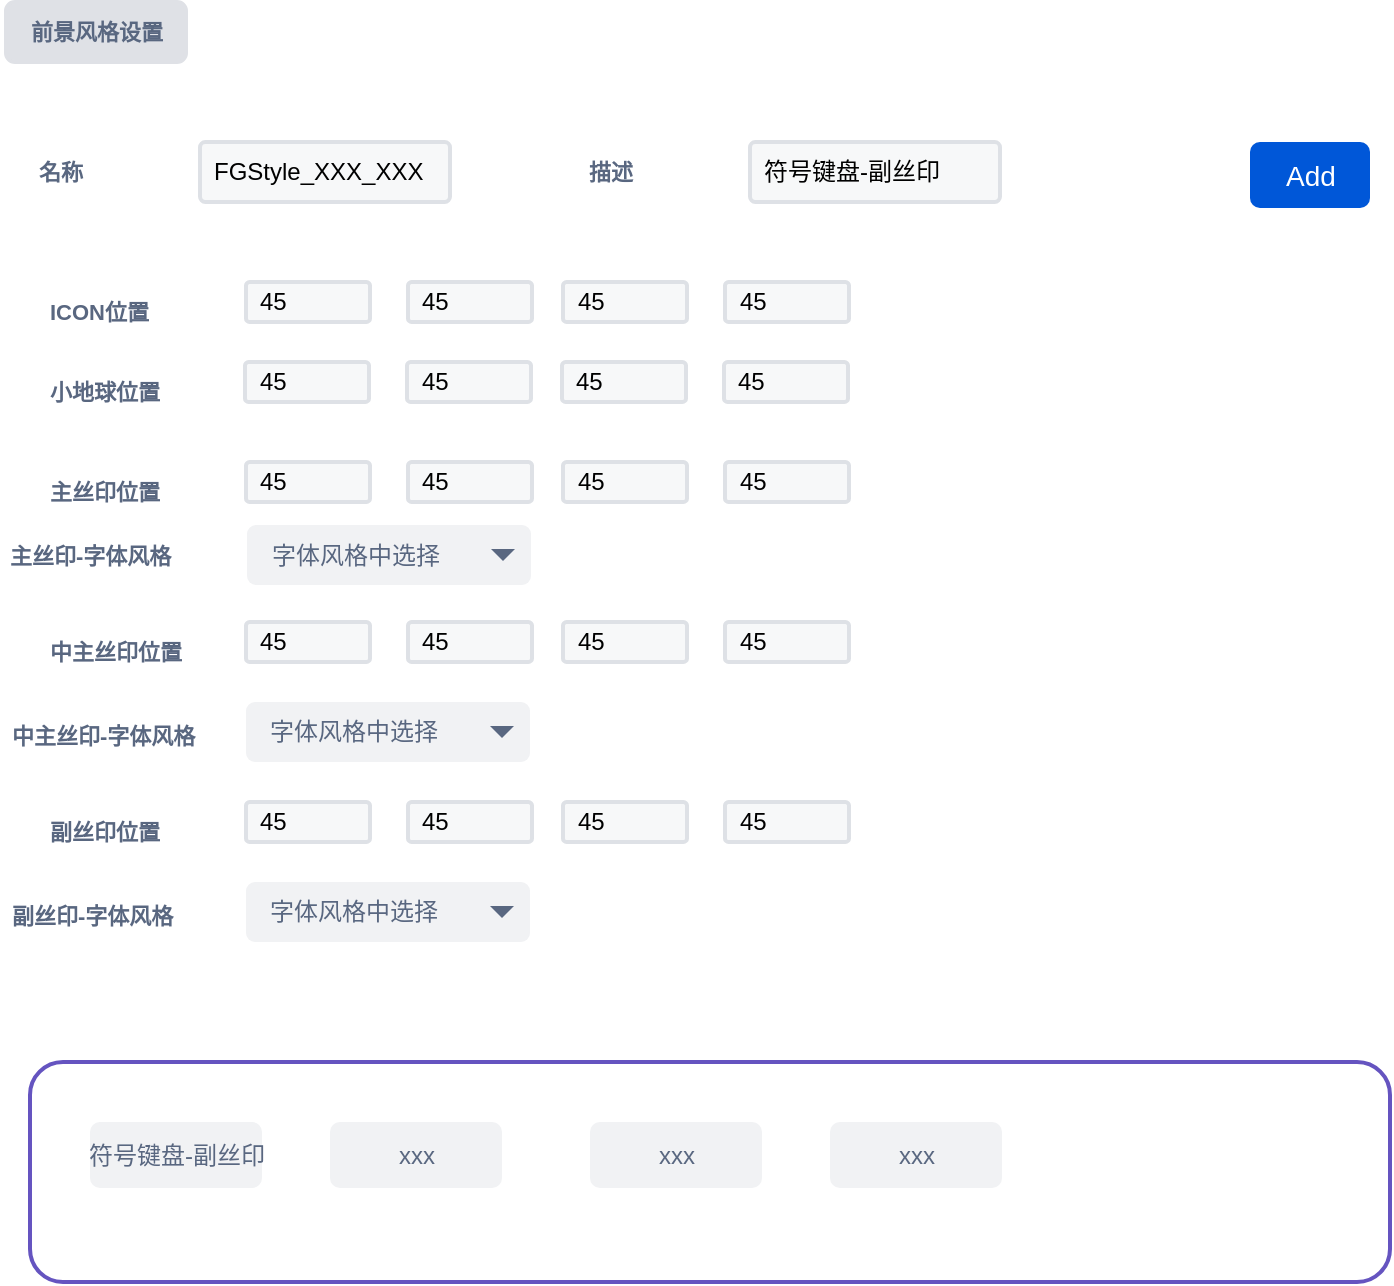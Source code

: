 <mxfile version="12.3.2" type="github" pages="1">
  <diagram id="F2t0CvAlyX9msotLTjHV" name="第 1 页">
    <mxGraphModel dx="1038" dy="572" grid="1" gridSize="10" guides="1" tooltips="1" connect="1" arrows="1" fold="1" page="1" pageScale="1" pageWidth="2339" pageHeight="3300" math="0" shadow="0">
      <root>
        <mxCell id="0"/>
        <mxCell id="1" parent="0"/>
        <mxCell id="jyvKhXXE0eLRTPu1VaxT-2" value="名称" style="fillColor=none;strokeColor=none;html=1;fontSize=11;fontStyle=0;align=center;fontColor=#596780;fontStyle=1;fontSize=11;labelPosition=center;verticalLabelPosition=middle;verticalAlign=middle;" vertex="1" parent="1">
          <mxGeometry x="65" y="155" width="60" height="20" as="geometry"/>
        </mxCell>
        <mxCell id="jyvKhXXE0eLRTPu1VaxT-3" value="FGStyle_XXX_XXX" style="rounded=1;arcSize=9;fillColor=#F7F8F9;align=left;spacingLeft=5;strokeColor=#DEE1E6;html=1;strokeWidth=2;fontSize=12" vertex="1" parent="1">
          <mxGeometry x="165" y="150" width="125" height="30" as="geometry"/>
        </mxCell>
        <mxCell id="jyvKhXXE0eLRTPu1VaxT-10" value="描述" style="fillColor=none;strokeColor=none;html=1;fontSize=11;fontStyle=0;align=center;fontColor=#596780;fontStyle=1;fontSize=11;labelPosition=center;verticalLabelPosition=middle;verticalAlign=middle;" vertex="1" parent="1">
          <mxGeometry x="340" y="155" width="60" height="20" as="geometry"/>
        </mxCell>
        <mxCell id="jyvKhXXE0eLRTPu1VaxT-11" value="符号键盘-副丝印" style="rounded=1;arcSize=9;fillColor=#F7F8F9;align=left;spacingLeft=5;strokeColor=#DEE1E6;html=1;strokeWidth=2;fontSize=12" vertex="1" parent="1">
          <mxGeometry x="440" y="150" width="125" height="30" as="geometry"/>
        </mxCell>
        <mxCell id="jyvKhXXE0eLRTPu1VaxT-16" value="Add" style="rounded=1;fillColor=#0057D8;strokeColor=none;fontColor=#ffffff;align=center;verticalAlign=middle;fontStyle=0;fontSize=14;html=1;shadow=0;dashed=0" vertex="1" parent="1">
          <mxGeometry x="690" y="150" width="60" height="33" as="geometry"/>
        </mxCell>
        <mxCell id="jyvKhXXE0eLRTPu1VaxT-18" value="" style="dashed=0;html=1;rounded=1;strokeColor=#6554C0;fontSize=12;align=center;fontStyle=1;strokeWidth=2;fontColor=#6554C0" vertex="1" parent="1">
          <mxGeometry x="80" y="610" width="680" height="110" as="geometry"/>
        </mxCell>
        <mxCell id="jyvKhXXE0eLRTPu1VaxT-24" value="符号键盘-副丝印" style="rounded=1;fillColor=#F1F2F4;strokeColor=none;html=1;fontColor=#596780;align=center;verticalAlign=middle;fontStyle=0;fontSize=12" vertex="1" parent="1">
          <mxGeometry x="110" y="640" width="86" height="33" as="geometry"/>
        </mxCell>
        <mxCell id="jyvKhXXE0eLRTPu1VaxT-25" value="xxx" style="rounded=1;fillColor=#F1F2F4;strokeColor=none;html=1;fontColor=#596780;align=center;verticalAlign=middle;fontStyle=0;fontSize=12" vertex="1" parent="1">
          <mxGeometry x="480" y="640" width="86" height="33" as="geometry"/>
        </mxCell>
        <mxCell id="jyvKhXXE0eLRTPu1VaxT-26" value="xxx" style="rounded=1;fillColor=#F1F2F4;strokeColor=none;html=1;fontColor=#596780;align=center;verticalAlign=middle;fontStyle=0;fontSize=12" vertex="1" parent="1">
          <mxGeometry x="360" y="640" width="86" height="33" as="geometry"/>
        </mxCell>
        <mxCell id="jyvKhXXE0eLRTPu1VaxT-27" value="xxx" style="rounded=1;fillColor=#F1F2F4;strokeColor=none;html=1;fontColor=#596780;align=center;verticalAlign=middle;fontStyle=0;fontSize=12" vertex="1" parent="1">
          <mxGeometry x="230" y="640" width="86" height="33" as="geometry"/>
        </mxCell>
        <mxCell id="jyvKhXXE0eLRTPu1VaxT-30" value="&lt;span style=&quot;color: rgb(89 , 103 , 128) ; font-size: 11px ; text-align: left&quot;&gt;前景风格设置&lt;/span&gt;" style="dashed=0;html=1;rounded=1;fillColor=#DFE1E6;strokeColor=#DFE1E6;fontSize=12;align=center;fontStyle=1;strokeWidth=2;fontColor=#42526E" vertex="1" parent="1">
          <mxGeometry x="68" y="80" width="90" height="30" as="geometry"/>
        </mxCell>
        <mxCell id="jyvKhXXE0eLRTPu1VaxT-31" value="ICON位置" style="fillColor=none;strokeColor=none;html=1;fontSize=11;fontStyle=0;align=left;fontColor=#596780;fontStyle=1;fontSize=11" vertex="1" parent="1">
          <mxGeometry x="88" y="225" width="60" height="20" as="geometry"/>
        </mxCell>
        <mxCell id="jyvKhXXE0eLRTPu1VaxT-32" value="45" style="rounded=1;arcSize=9;fillColor=#F7F8F9;align=left;spacingLeft=5;strokeColor=#DEE1E6;html=1;strokeWidth=2;fontSize=12" vertex="1" parent="1">
          <mxGeometry x="188" y="220" width="62" height="20" as="geometry"/>
        </mxCell>
        <mxCell id="jyvKhXXE0eLRTPu1VaxT-37" value="45" style="rounded=1;arcSize=9;fillColor=#F7F8F9;align=left;spacingLeft=5;strokeColor=#DEE1E6;html=1;strokeWidth=2;fontSize=12" vertex="1" parent="1">
          <mxGeometry x="269" y="220" width="62" height="20" as="geometry"/>
        </mxCell>
        <mxCell id="jyvKhXXE0eLRTPu1VaxT-40" value="45" style="rounded=1;arcSize=9;fillColor=#F7F8F9;align=left;spacingLeft=5;strokeColor=#DEE1E6;html=1;strokeWidth=2;fontSize=12" vertex="1" parent="1">
          <mxGeometry x="346.5" y="220" width="62" height="20" as="geometry"/>
        </mxCell>
        <mxCell id="jyvKhXXE0eLRTPu1VaxT-41" value="45" style="rounded=1;arcSize=9;fillColor=#F7F8F9;align=left;spacingLeft=5;strokeColor=#DEE1E6;html=1;strokeWidth=2;fontSize=12" vertex="1" parent="1">
          <mxGeometry x="427.5" y="220" width="62" height="20" as="geometry"/>
        </mxCell>
        <mxCell id="jyvKhXXE0eLRTPu1VaxT-42" value="小地球位置" style="fillColor=none;strokeColor=none;html=1;fontSize=11;fontStyle=0;align=left;fontColor=#596780;fontStyle=1;fontSize=11" vertex="1" parent="1">
          <mxGeometry x="87.5" y="265" width="60" height="20" as="geometry"/>
        </mxCell>
        <mxCell id="jyvKhXXE0eLRTPu1VaxT-43" value="45" style="rounded=1;arcSize=9;fillColor=#F7F8F9;align=left;spacingLeft=5;strokeColor=#DEE1E6;html=1;strokeWidth=2;fontSize=12" vertex="1" parent="1">
          <mxGeometry x="187.5" y="260" width="62" height="20" as="geometry"/>
        </mxCell>
        <mxCell id="jyvKhXXE0eLRTPu1VaxT-44" value="45" style="rounded=1;arcSize=9;fillColor=#F7F8F9;align=left;spacingLeft=5;strokeColor=#DEE1E6;html=1;strokeWidth=2;fontSize=12" vertex="1" parent="1">
          <mxGeometry x="268.5" y="260" width="62" height="20" as="geometry"/>
        </mxCell>
        <mxCell id="jyvKhXXE0eLRTPu1VaxT-45" value="45" style="rounded=1;arcSize=9;fillColor=#F7F8F9;align=left;spacingLeft=5;strokeColor=#DEE1E6;html=1;strokeWidth=2;fontSize=12" vertex="1" parent="1">
          <mxGeometry x="346" y="260" width="62" height="20" as="geometry"/>
        </mxCell>
        <mxCell id="jyvKhXXE0eLRTPu1VaxT-46" value="45" style="rounded=1;arcSize=9;fillColor=#F7F8F9;align=left;spacingLeft=5;strokeColor=#DEE1E6;html=1;strokeWidth=2;fontSize=12" vertex="1" parent="1">
          <mxGeometry x="427" y="260" width="62" height="20" as="geometry"/>
        </mxCell>
        <mxCell id="jyvKhXXE0eLRTPu1VaxT-47" value="主丝印位置" style="fillColor=none;strokeColor=none;html=1;fontSize=11;fontStyle=0;align=left;fontColor=#596780;fontStyle=1;fontSize=11" vertex="1" parent="1">
          <mxGeometry x="88" y="315" width="60" height="20" as="geometry"/>
        </mxCell>
        <mxCell id="jyvKhXXE0eLRTPu1VaxT-48" value="45" style="rounded=1;arcSize=9;fillColor=#F7F8F9;align=left;spacingLeft=5;strokeColor=#DEE1E6;html=1;strokeWidth=2;fontSize=12" vertex="1" parent="1">
          <mxGeometry x="188" y="310" width="62" height="20" as="geometry"/>
        </mxCell>
        <mxCell id="jyvKhXXE0eLRTPu1VaxT-49" value="45" style="rounded=1;arcSize=9;fillColor=#F7F8F9;align=left;spacingLeft=5;strokeColor=#DEE1E6;html=1;strokeWidth=2;fontSize=12" vertex="1" parent="1">
          <mxGeometry x="269" y="310" width="62" height="20" as="geometry"/>
        </mxCell>
        <mxCell id="jyvKhXXE0eLRTPu1VaxT-50" value="45" style="rounded=1;arcSize=9;fillColor=#F7F8F9;align=left;spacingLeft=5;strokeColor=#DEE1E6;html=1;strokeWidth=2;fontSize=12" vertex="1" parent="1">
          <mxGeometry x="346.5" y="310" width="62" height="20" as="geometry"/>
        </mxCell>
        <mxCell id="jyvKhXXE0eLRTPu1VaxT-51" value="45" style="rounded=1;arcSize=9;fillColor=#F7F8F9;align=left;spacingLeft=5;strokeColor=#DEE1E6;html=1;strokeWidth=2;fontSize=12" vertex="1" parent="1">
          <mxGeometry x="427.5" y="310" width="62" height="20" as="geometry"/>
        </mxCell>
        <mxCell id="jyvKhXXE0eLRTPu1VaxT-52" value="主丝印-字体风格" style="fillColor=none;strokeColor=none;html=1;fontSize=11;fontStyle=0;align=left;fontColor=#596780;fontStyle=1;fontSize=11" vertex="1" parent="1">
          <mxGeometry x="68" y="346.5" width="93" height="20" as="geometry"/>
        </mxCell>
        <mxCell id="jyvKhXXE0eLRTPu1VaxT-55" value="中主丝印位置" style="fillColor=none;strokeColor=none;html=1;fontSize=11;fontStyle=0;align=left;fontColor=#596780;fontStyle=1;fontSize=11" vertex="1" parent="1">
          <mxGeometry x="88" y="395" width="60" height="20" as="geometry"/>
        </mxCell>
        <mxCell id="jyvKhXXE0eLRTPu1VaxT-56" value="45" style="rounded=1;arcSize=9;fillColor=#F7F8F9;align=left;spacingLeft=5;strokeColor=#DEE1E6;html=1;strokeWidth=2;fontSize=12" vertex="1" parent="1">
          <mxGeometry x="188" y="390" width="62" height="20" as="geometry"/>
        </mxCell>
        <mxCell id="jyvKhXXE0eLRTPu1VaxT-57" value="45" style="rounded=1;arcSize=9;fillColor=#F7F8F9;align=left;spacingLeft=5;strokeColor=#DEE1E6;html=1;strokeWidth=2;fontSize=12" vertex="1" parent="1">
          <mxGeometry x="269" y="390" width="62" height="20" as="geometry"/>
        </mxCell>
        <mxCell id="jyvKhXXE0eLRTPu1VaxT-58" value="45" style="rounded=1;arcSize=9;fillColor=#F7F8F9;align=left;spacingLeft=5;strokeColor=#DEE1E6;html=1;strokeWidth=2;fontSize=12" vertex="1" parent="1">
          <mxGeometry x="346.5" y="390" width="62" height="20" as="geometry"/>
        </mxCell>
        <mxCell id="jyvKhXXE0eLRTPu1VaxT-59" value="45" style="rounded=1;arcSize=9;fillColor=#F7F8F9;align=left;spacingLeft=5;strokeColor=#DEE1E6;html=1;strokeWidth=2;fontSize=12" vertex="1" parent="1">
          <mxGeometry x="427.5" y="390" width="62" height="20" as="geometry"/>
        </mxCell>
        <mxCell id="jyvKhXXE0eLRTPu1VaxT-60" value="中主丝印-字体风格" style="fillColor=none;strokeColor=none;html=1;fontSize=11;fontStyle=0;align=left;fontColor=#596780;fontStyle=1;fontSize=11" vertex="1" parent="1">
          <mxGeometry x="68.5" y="436.5" width="93" height="20" as="geometry"/>
        </mxCell>
        <mxCell id="jyvKhXXE0eLRTPu1VaxT-61" value="字体风格中选择" style="rounded=1;fillColor=#F1F2F4;strokeColor=none;html=1;fontColor=#596780;align=left;fontSize=12;spacingLeft=10" vertex="1" parent="1">
          <mxGeometry x="188" y="430" width="142" height="30" as="geometry"/>
        </mxCell>
        <mxCell id="jyvKhXXE0eLRTPu1VaxT-62" value="" style="shape=triangle;direction=south;fillColor=#596780;strokeColor=none;html=1" vertex="1" parent="jyvKhXXE0eLRTPu1VaxT-61">
          <mxGeometry x="1" y="0.5" width="12" height="6" relative="1" as="geometry">
            <mxPoint x="-20" y="-3" as="offset"/>
          </mxGeometry>
        </mxCell>
        <mxCell id="jyvKhXXE0eLRTPu1VaxT-63" value="副丝印位置" style="fillColor=none;strokeColor=none;html=1;fontSize=11;fontStyle=0;align=left;fontColor=#596780;fontStyle=1;fontSize=11" vertex="1" parent="1">
          <mxGeometry x="88" y="485" width="60" height="20" as="geometry"/>
        </mxCell>
        <mxCell id="jyvKhXXE0eLRTPu1VaxT-64" value="45" style="rounded=1;arcSize=9;fillColor=#F7F8F9;align=left;spacingLeft=5;strokeColor=#DEE1E6;html=1;strokeWidth=2;fontSize=12" vertex="1" parent="1">
          <mxGeometry x="188" y="480" width="62" height="20" as="geometry"/>
        </mxCell>
        <mxCell id="jyvKhXXE0eLRTPu1VaxT-65" value="45" style="rounded=1;arcSize=9;fillColor=#F7F8F9;align=left;spacingLeft=5;strokeColor=#DEE1E6;html=1;strokeWidth=2;fontSize=12" vertex="1" parent="1">
          <mxGeometry x="269" y="480" width="62" height="20" as="geometry"/>
        </mxCell>
        <mxCell id="jyvKhXXE0eLRTPu1VaxT-66" value="45" style="rounded=1;arcSize=9;fillColor=#F7F8F9;align=left;spacingLeft=5;strokeColor=#DEE1E6;html=1;strokeWidth=2;fontSize=12" vertex="1" parent="1">
          <mxGeometry x="346.5" y="480" width="62" height="20" as="geometry"/>
        </mxCell>
        <mxCell id="jyvKhXXE0eLRTPu1VaxT-67" value="45" style="rounded=1;arcSize=9;fillColor=#F7F8F9;align=left;spacingLeft=5;strokeColor=#DEE1E6;html=1;strokeWidth=2;fontSize=12" vertex="1" parent="1">
          <mxGeometry x="427.5" y="480" width="62" height="20" as="geometry"/>
        </mxCell>
        <mxCell id="jyvKhXXE0eLRTPu1VaxT-68" value="副丝印-字体风格" style="fillColor=none;strokeColor=none;html=1;fontSize=11;fontStyle=0;align=left;fontColor=#596780;fontStyle=1;fontSize=11" vertex="1" parent="1">
          <mxGeometry x="68.5" y="526.5" width="93" height="20" as="geometry"/>
        </mxCell>
        <mxCell id="jyvKhXXE0eLRTPu1VaxT-69" value="字体风格中选择" style="rounded=1;fillColor=#F1F2F4;strokeColor=none;html=1;fontColor=#596780;align=left;fontSize=12;spacingLeft=10" vertex="1" parent="1">
          <mxGeometry x="188" y="520" width="142" height="30" as="geometry"/>
        </mxCell>
        <mxCell id="jyvKhXXE0eLRTPu1VaxT-70" value="" style="shape=triangle;direction=south;fillColor=#596780;strokeColor=none;html=1" vertex="1" parent="jyvKhXXE0eLRTPu1VaxT-69">
          <mxGeometry x="1" y="0.5" width="12" height="6" relative="1" as="geometry">
            <mxPoint x="-20" y="-3" as="offset"/>
          </mxGeometry>
        </mxCell>
        <mxCell id="jyvKhXXE0eLRTPu1VaxT-71" value="字体风格中选择" style="rounded=1;fillColor=#F1F2F4;strokeColor=none;html=1;fontColor=#596780;align=left;fontSize=12;spacingLeft=10" vertex="1" parent="1">
          <mxGeometry x="188.5" y="341.5" width="142" height="30" as="geometry"/>
        </mxCell>
        <mxCell id="jyvKhXXE0eLRTPu1VaxT-72" value="" style="shape=triangle;direction=south;fillColor=#596780;strokeColor=none;html=1" vertex="1" parent="jyvKhXXE0eLRTPu1VaxT-71">
          <mxGeometry x="1" y="0.5" width="12" height="6" relative="1" as="geometry">
            <mxPoint x="-20" y="-3" as="offset"/>
          </mxGeometry>
        </mxCell>
      </root>
    </mxGraphModel>
  </diagram>
</mxfile>
